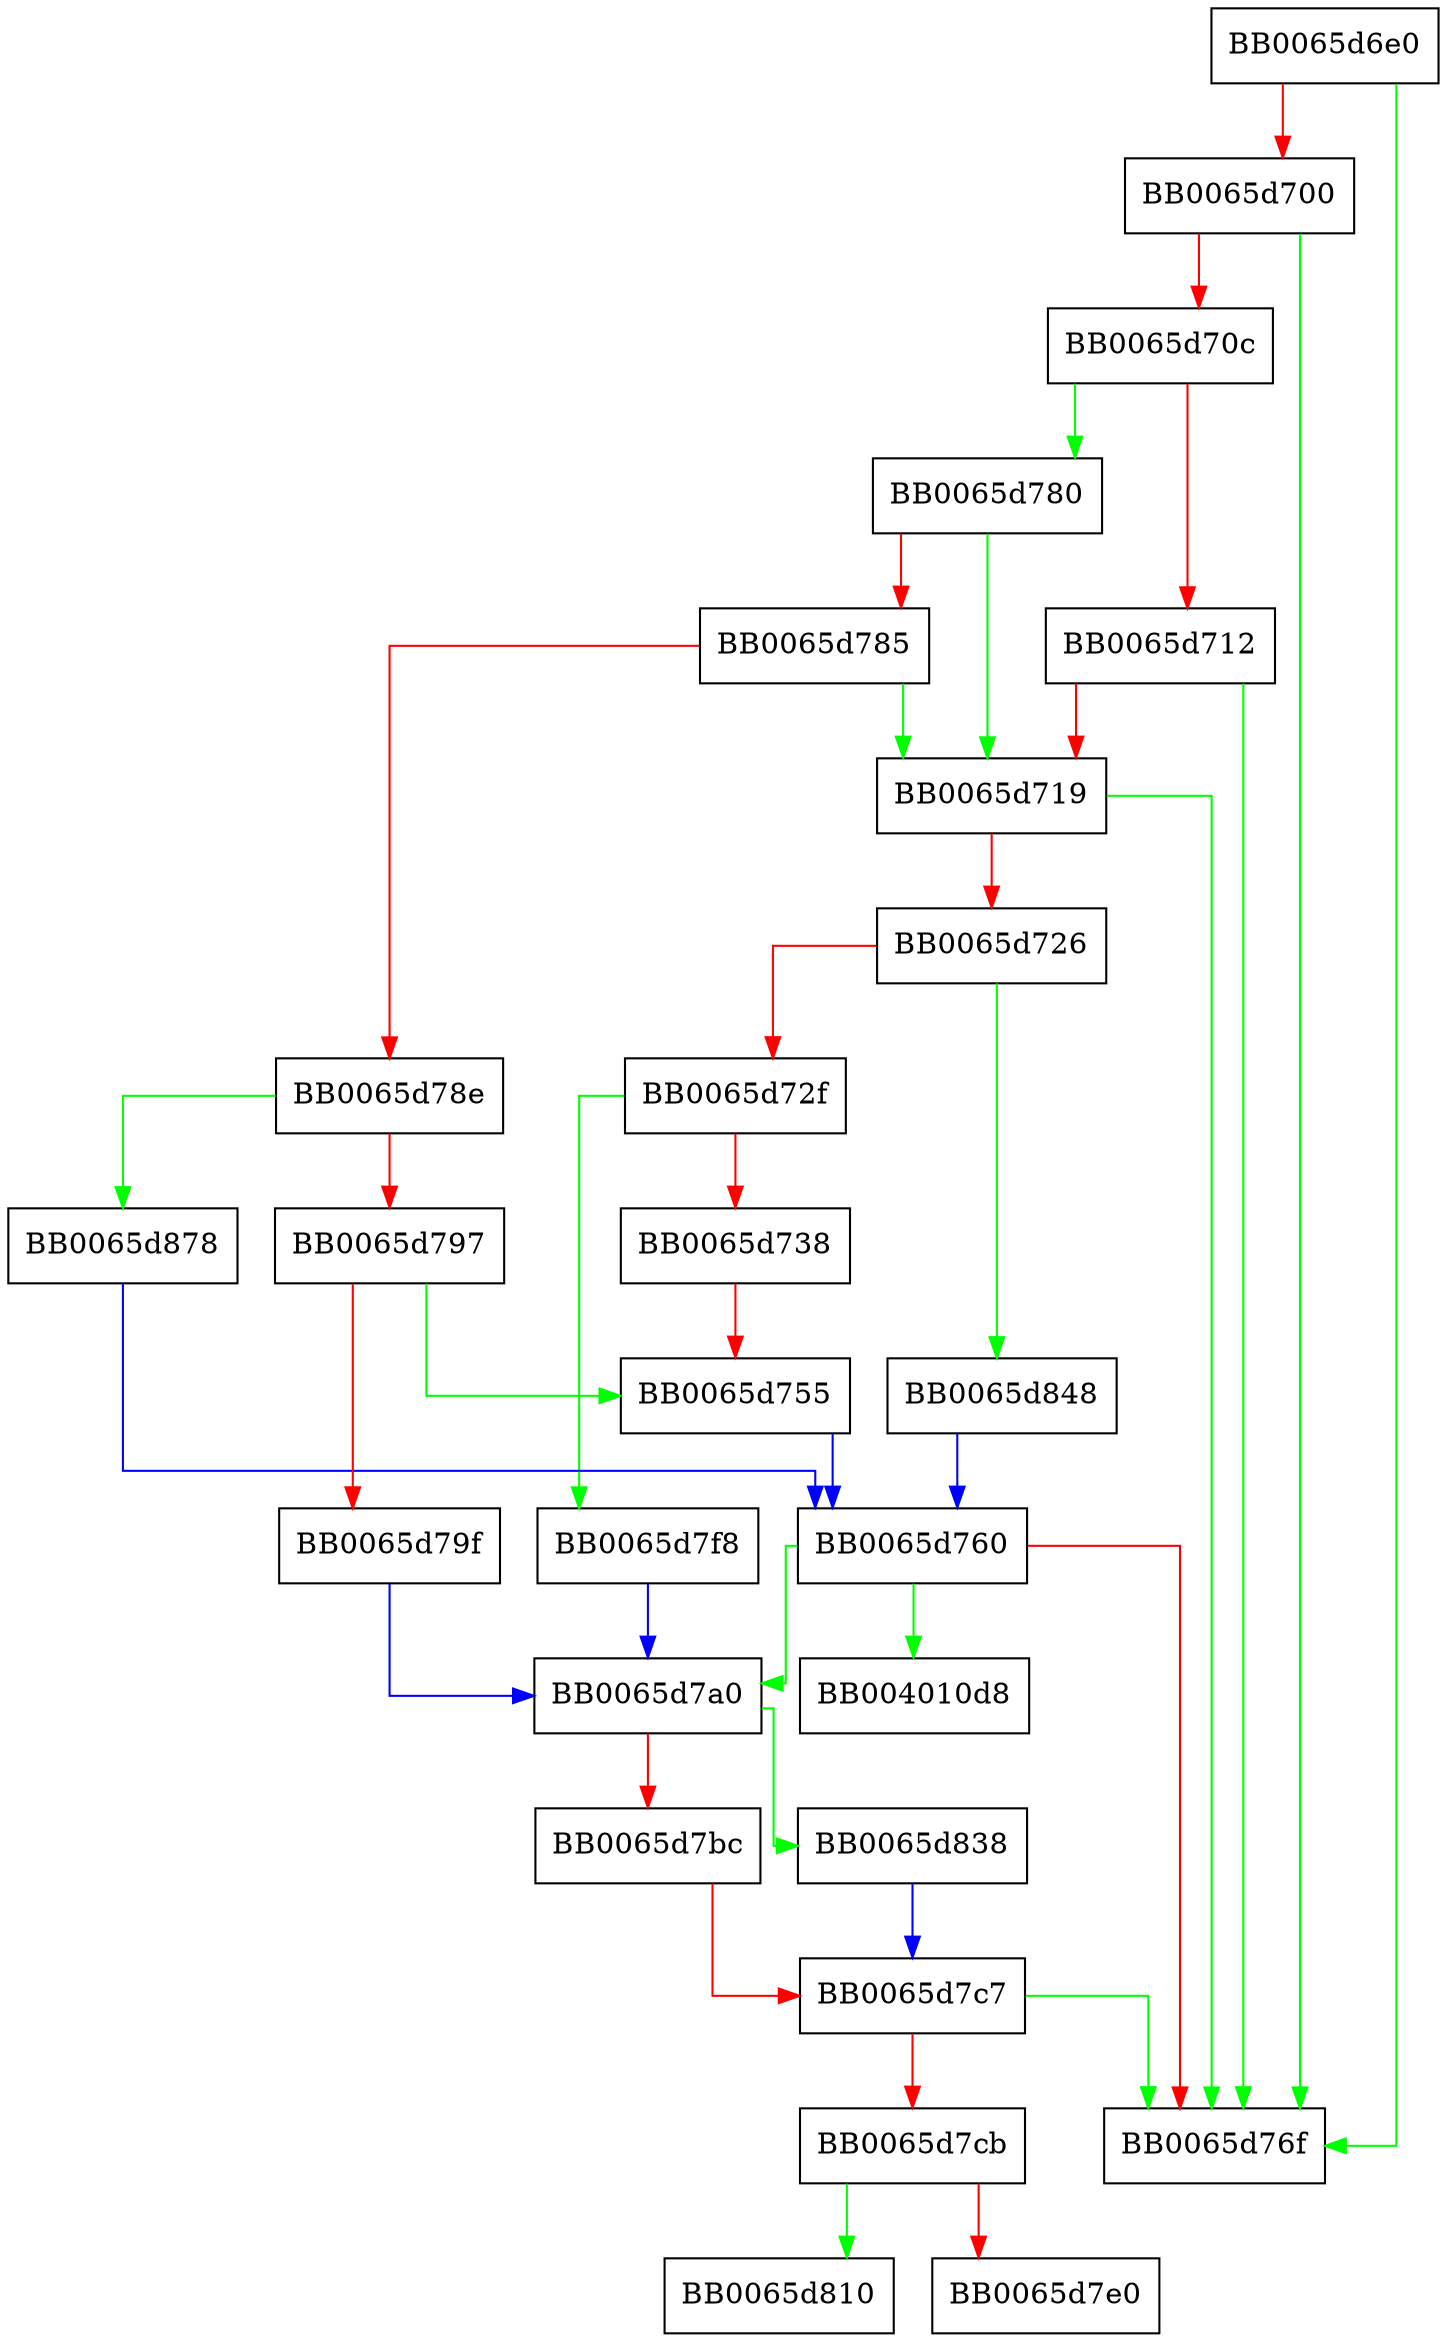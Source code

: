digraph X509v3_addr_add_range {
  node [shape="box"];
  graph [splines=ortho];
  BB0065d6e0 -> BB0065d76f [color="green"];
  BB0065d6e0 -> BB0065d700 [color="red"];
  BB0065d700 -> BB0065d76f [color="green"];
  BB0065d700 -> BB0065d70c [color="red"];
  BB0065d70c -> BB0065d780 [color="green"];
  BB0065d70c -> BB0065d712 [color="red"];
  BB0065d712 -> BB0065d76f [color="green"];
  BB0065d712 -> BB0065d719 [color="red"];
  BB0065d719 -> BB0065d76f [color="green"];
  BB0065d719 -> BB0065d726 [color="red"];
  BB0065d726 -> BB0065d848 [color="green"];
  BB0065d726 -> BB0065d72f [color="red"];
  BB0065d72f -> BB0065d7f8 [color="green"];
  BB0065d72f -> BB0065d738 [color="red"];
  BB0065d738 -> BB0065d755 [color="red"];
  BB0065d755 -> BB0065d760 [color="blue"];
  BB0065d760 -> BB004010d8 [color="green"];
  BB0065d760 -> BB0065d7a0 [color="green"];
  BB0065d760 -> BB0065d76f [color="red"];
  BB0065d780 -> BB0065d719 [color="green"];
  BB0065d780 -> BB0065d785 [color="red"];
  BB0065d785 -> BB0065d719 [color="green"];
  BB0065d785 -> BB0065d78e [color="red"];
  BB0065d78e -> BB0065d878 [color="green"];
  BB0065d78e -> BB0065d797 [color="red"];
  BB0065d797 -> BB0065d755 [color="green"];
  BB0065d797 -> BB0065d79f [color="red"];
  BB0065d79f -> BB0065d7a0 [color="blue"];
  BB0065d7a0 -> BB0065d838 [color="green"];
  BB0065d7a0 -> BB0065d7bc [color="red"];
  BB0065d7bc -> BB0065d7c7 [color="red"];
  BB0065d7c7 -> BB0065d76f [color="green"];
  BB0065d7c7 -> BB0065d7cb [color="red"];
  BB0065d7cb -> BB0065d810 [color="green"];
  BB0065d7cb -> BB0065d7e0 [color="red"];
  BB0065d7f8 -> BB0065d7a0 [color="blue"];
  BB0065d838 -> BB0065d7c7 [color="blue"];
  BB0065d848 -> BB0065d760 [color="blue"];
  BB0065d878 -> BB0065d760 [color="blue"];
}